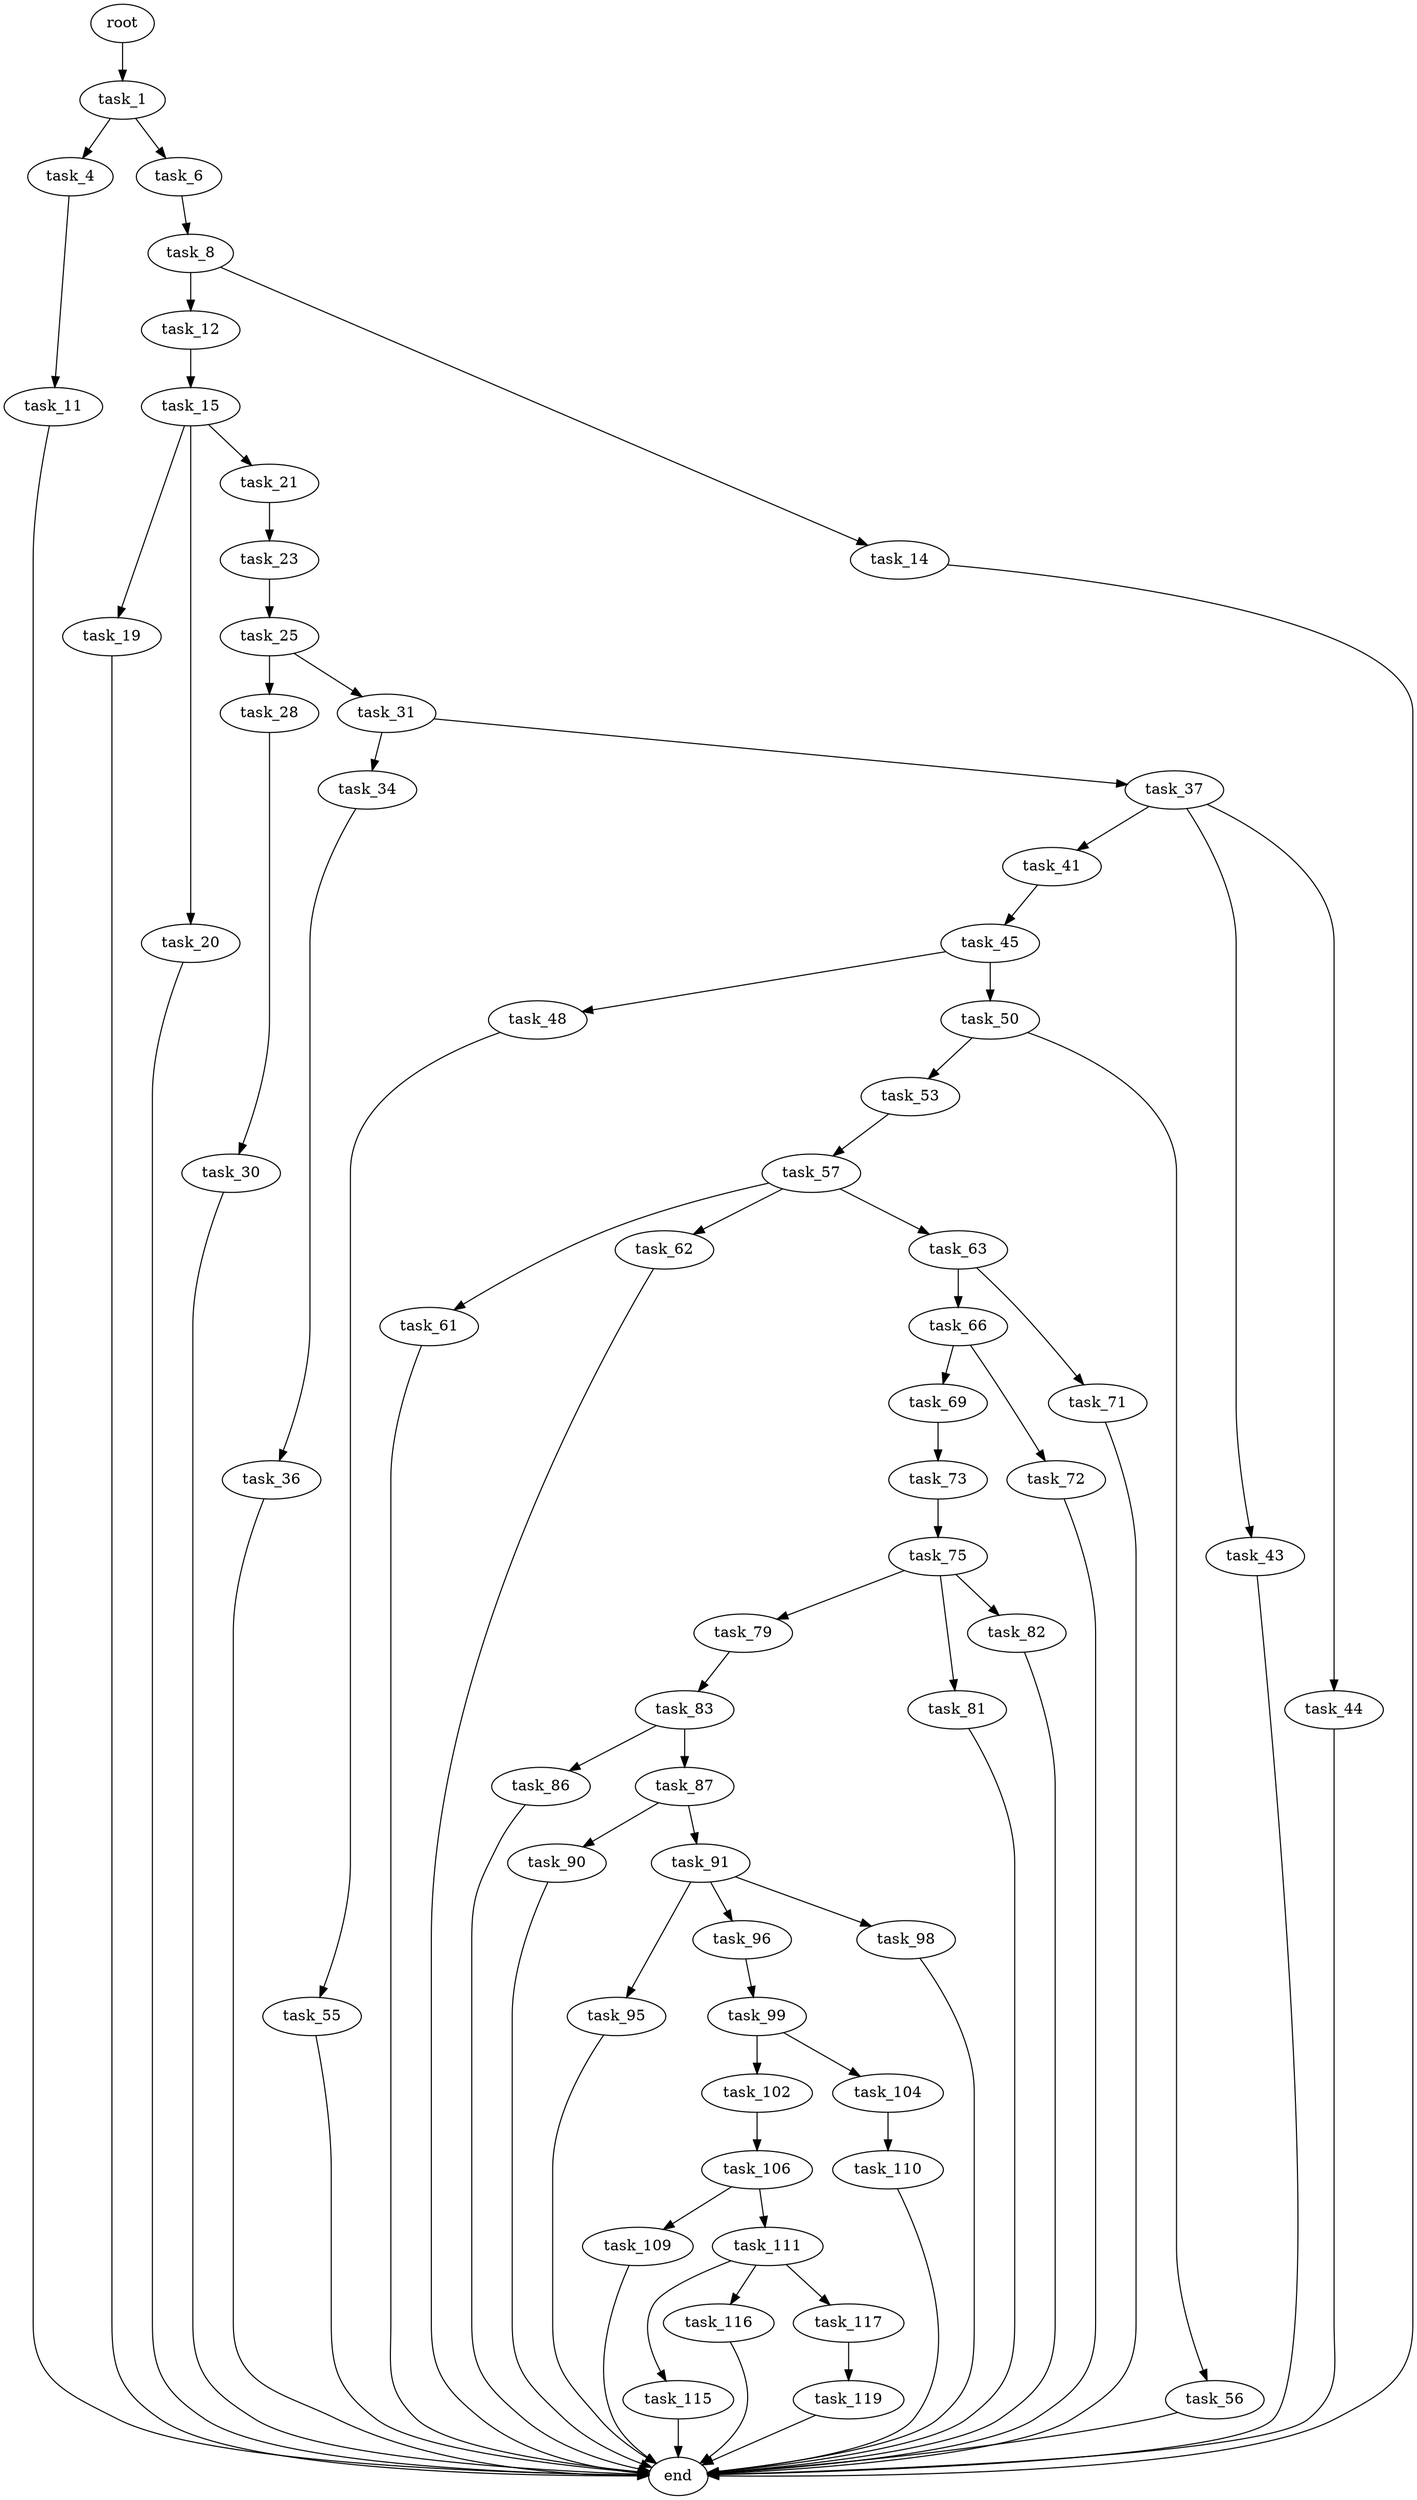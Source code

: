 digraph G {
  root [size="0.000000"];
  task_1 [size="302591925.000000"];
  task_4 [size="10115196954.000000"];
  task_6 [size="21686952876.000000"];
  task_8 [size="3061973219.000000"];
  task_11 [size="68719476736.000000"];
  task_12 [size="153693861746.000000"];
  task_14 [size="9590257428.000000"];
  task_15 [size="13529869973.000000"];
  task_19 [size="102557891157.000000"];
  task_20 [size="36608486122.000000"];
  task_21 [size="175009270486.000000"];
  task_23 [size="28991029248.000000"];
  task_25 [size="522067474.000000"];
  task_28 [size="134217728000.000000"];
  task_30 [size="776776979479.000000"];
  task_31 [size="134217728000.000000"];
  task_34 [size="1073741824000.000000"];
  task_36 [size="28991029248.000000"];
  task_37 [size="782757789696.000000"];
  task_41 [size="24920447673.000000"];
  task_43 [size="7162706629.000000"];
  task_44 [size="134217728000.000000"];
  task_45 [size="7984621932.000000"];
  task_48 [size="36974330165.000000"];
  task_50 [size="487745851269.000000"];
  task_53 [size="28991029248.000000"];
  task_55 [size="35568667956.000000"];
  task_56 [size="8589934592.000000"];
  task_57 [size="235683660792.000000"];
  task_61 [size="33810232638.000000"];
  task_62 [size="368293445632.000000"];
  task_63 [size="28991029248.000000"];
  task_66 [size="9216795414.000000"];
  task_69 [size="491289530572.000000"];
  task_71 [size="12822574255.000000"];
  task_72 [size="231928233984.000000"];
  task_73 [size="134217728000.000000"];
  task_75 [size="12001284723.000000"];
  task_79 [size="13458225179.000000"];
  task_81 [size="759882172.000000"];
  task_82 [size="126379475041.000000"];
  task_83 [size="863598531.000000"];
  task_86 [size="28991029248.000000"];
  task_87 [size="144009730839.000000"];
  task_90 [size="610727185091.000000"];
  task_91 [size="782757789696.000000"];
  task_95 [size="231928233984.000000"];
  task_96 [size="129025783178.000000"];
  task_98 [size="8589934592.000000"];
  task_99 [size="1238791948220.000000"];
  task_102 [size="885726995661.000000"];
  task_104 [size="1073741824000.000000"];
  task_106 [size="14491993457.000000"];
  task_109 [size="28991029248.000000"];
  task_110 [size="68719476736.000000"];
  task_111 [size="231928233984.000000"];
  task_115 [size="134217728000.000000"];
  task_116 [size="186614656479.000000"];
  task_117 [size="681088249.000000"];
  task_119 [size="231928233984.000000"];
  end [size="0.000000"];

  root -> task_1 [size="1.000000"];
  task_1 -> task_4 [size="33554432.000000"];
  task_1 -> task_6 [size="33554432.000000"];
  task_4 -> task_11 [size="679477248.000000"];
  task_6 -> task_8 [size="411041792.000000"];
  task_8 -> task_12 [size="209715200.000000"];
  task_8 -> task_14 [size="209715200.000000"];
  task_11 -> end [size="1.000000"];
  task_12 -> task_15 [size="536870912.000000"];
  task_14 -> end [size="1.000000"];
  task_15 -> task_19 [size="301989888.000000"];
  task_15 -> task_20 [size="301989888.000000"];
  task_15 -> task_21 [size="301989888.000000"];
  task_19 -> end [size="1.000000"];
  task_20 -> end [size="1.000000"];
  task_21 -> task_23 [size="301989888.000000"];
  task_23 -> task_25 [size="75497472.000000"];
  task_25 -> task_28 [size="33554432.000000"];
  task_25 -> task_31 [size="33554432.000000"];
  task_28 -> task_30 [size="209715200.000000"];
  task_30 -> end [size="1.000000"];
  task_31 -> task_34 [size="209715200.000000"];
  task_31 -> task_37 [size="209715200.000000"];
  task_34 -> task_36 [size="838860800.000000"];
  task_36 -> end [size="1.000000"];
  task_37 -> task_41 [size="679477248.000000"];
  task_37 -> task_43 [size="679477248.000000"];
  task_37 -> task_44 [size="679477248.000000"];
  task_41 -> task_45 [size="33554432.000000"];
  task_43 -> end [size="1.000000"];
  task_44 -> end [size="1.000000"];
  task_45 -> task_48 [size="134217728.000000"];
  task_45 -> task_50 [size="134217728.000000"];
  task_48 -> task_55 [size="75497472.000000"];
  task_50 -> task_53 [size="838860800.000000"];
  task_50 -> task_56 [size="838860800.000000"];
  task_53 -> task_57 [size="75497472.000000"];
  task_55 -> end [size="1.000000"];
  task_56 -> end [size="1.000000"];
  task_57 -> task_61 [size="209715200.000000"];
  task_57 -> task_62 [size="209715200.000000"];
  task_57 -> task_63 [size="209715200.000000"];
  task_61 -> end [size="1.000000"];
  task_62 -> end [size="1.000000"];
  task_63 -> task_66 [size="75497472.000000"];
  task_63 -> task_71 [size="75497472.000000"];
  task_66 -> task_69 [size="301989888.000000"];
  task_66 -> task_72 [size="301989888.000000"];
  task_69 -> task_73 [size="536870912.000000"];
  task_71 -> end [size="1.000000"];
  task_72 -> end [size="1.000000"];
  task_73 -> task_75 [size="209715200.000000"];
  task_75 -> task_79 [size="536870912.000000"];
  task_75 -> task_81 [size="536870912.000000"];
  task_75 -> task_82 [size="536870912.000000"];
  task_79 -> task_83 [size="301989888.000000"];
  task_81 -> end [size="1.000000"];
  task_82 -> end [size="1.000000"];
  task_83 -> task_86 [size="33554432.000000"];
  task_83 -> task_87 [size="33554432.000000"];
  task_86 -> end [size="1.000000"];
  task_87 -> task_90 [size="209715200.000000"];
  task_87 -> task_91 [size="209715200.000000"];
  task_90 -> end [size="1.000000"];
  task_91 -> task_95 [size="679477248.000000"];
  task_91 -> task_96 [size="679477248.000000"];
  task_91 -> task_98 [size="679477248.000000"];
  task_95 -> end [size="1.000000"];
  task_96 -> task_99 [size="134217728.000000"];
  task_98 -> end [size="1.000000"];
  task_99 -> task_102 [size="838860800.000000"];
  task_99 -> task_104 [size="838860800.000000"];
  task_102 -> task_106 [size="838860800.000000"];
  task_104 -> task_110 [size="838860800.000000"];
  task_106 -> task_109 [size="301989888.000000"];
  task_106 -> task_111 [size="301989888.000000"];
  task_109 -> end [size="1.000000"];
  task_110 -> end [size="1.000000"];
  task_111 -> task_115 [size="301989888.000000"];
  task_111 -> task_116 [size="301989888.000000"];
  task_111 -> task_117 [size="301989888.000000"];
  task_115 -> end [size="1.000000"];
  task_116 -> end [size="1.000000"];
  task_117 -> task_119 [size="33554432.000000"];
  task_119 -> end [size="1.000000"];
}
